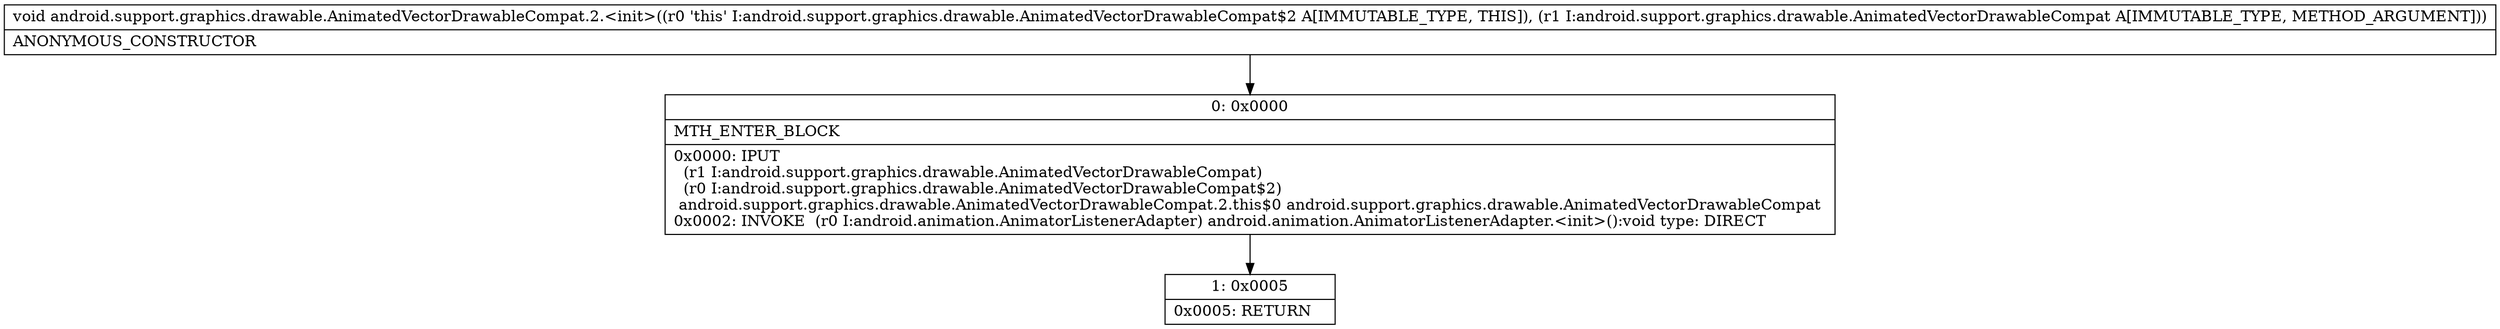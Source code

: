digraph "CFG forandroid.support.graphics.drawable.AnimatedVectorDrawableCompat.2.\<init\>(Landroid\/support\/graphics\/drawable\/AnimatedVectorDrawableCompat;)V" {
Node_0 [shape=record,label="{0\:\ 0x0000|MTH_ENTER_BLOCK\l|0x0000: IPUT  \l  (r1 I:android.support.graphics.drawable.AnimatedVectorDrawableCompat)\l  (r0 I:android.support.graphics.drawable.AnimatedVectorDrawableCompat$2)\l android.support.graphics.drawable.AnimatedVectorDrawableCompat.2.this$0 android.support.graphics.drawable.AnimatedVectorDrawableCompat \l0x0002: INVOKE  (r0 I:android.animation.AnimatorListenerAdapter) android.animation.AnimatorListenerAdapter.\<init\>():void type: DIRECT \l}"];
Node_1 [shape=record,label="{1\:\ 0x0005|0x0005: RETURN   \l}"];
MethodNode[shape=record,label="{void android.support.graphics.drawable.AnimatedVectorDrawableCompat.2.\<init\>((r0 'this' I:android.support.graphics.drawable.AnimatedVectorDrawableCompat$2 A[IMMUTABLE_TYPE, THIS]), (r1 I:android.support.graphics.drawable.AnimatedVectorDrawableCompat A[IMMUTABLE_TYPE, METHOD_ARGUMENT]))  | ANONYMOUS_CONSTRUCTOR\l}"];
MethodNode -> Node_0;
Node_0 -> Node_1;
}

